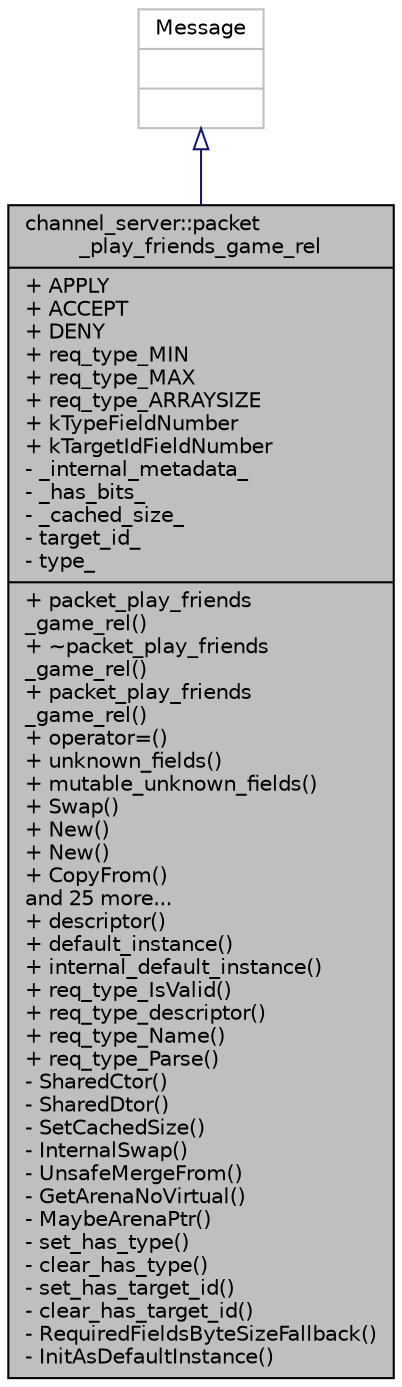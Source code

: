digraph "channel_server::packet_play_friends_game_rel"
{
  edge [fontname="Helvetica",fontsize="10",labelfontname="Helvetica",labelfontsize="10"];
  node [fontname="Helvetica",fontsize="10",shape=record];
  Node2 [label="{channel_server::packet\l_play_friends_game_rel\n|+ APPLY\l+ ACCEPT\l+ DENY\l+ req_type_MIN\l+ req_type_MAX\l+ req_type_ARRAYSIZE\l+ kTypeFieldNumber\l+ kTargetIdFieldNumber\l- _internal_metadata_\l- _has_bits_\l- _cached_size_\l- target_id_\l- type_\l|+ packet_play_friends\l_game_rel()\l+ ~packet_play_friends\l_game_rel()\l+ packet_play_friends\l_game_rel()\l+ operator=()\l+ unknown_fields()\l+ mutable_unknown_fields()\l+ Swap()\l+ New()\l+ New()\l+ CopyFrom()\land 25 more...\l+ descriptor()\l+ default_instance()\l+ internal_default_instance()\l+ req_type_IsValid()\l+ req_type_descriptor()\l+ req_type_Name()\l+ req_type_Parse()\l- SharedCtor()\l- SharedDtor()\l- SetCachedSize()\l- InternalSwap()\l- UnsafeMergeFrom()\l- GetArenaNoVirtual()\l- MaybeArenaPtr()\l- set_has_type()\l- clear_has_type()\l- set_has_target_id()\l- clear_has_target_id()\l- RequiredFieldsByteSizeFallback()\l- InitAsDefaultInstance()\l}",height=0.2,width=0.4,color="black", fillcolor="grey75", style="filled", fontcolor="black"];
  Node3 -> Node2 [dir="back",color="midnightblue",fontsize="10",style="solid",arrowtail="onormal",fontname="Helvetica"];
  Node3 [label="{Message\n||}",height=0.2,width=0.4,color="grey75", fillcolor="white", style="filled"];
}
